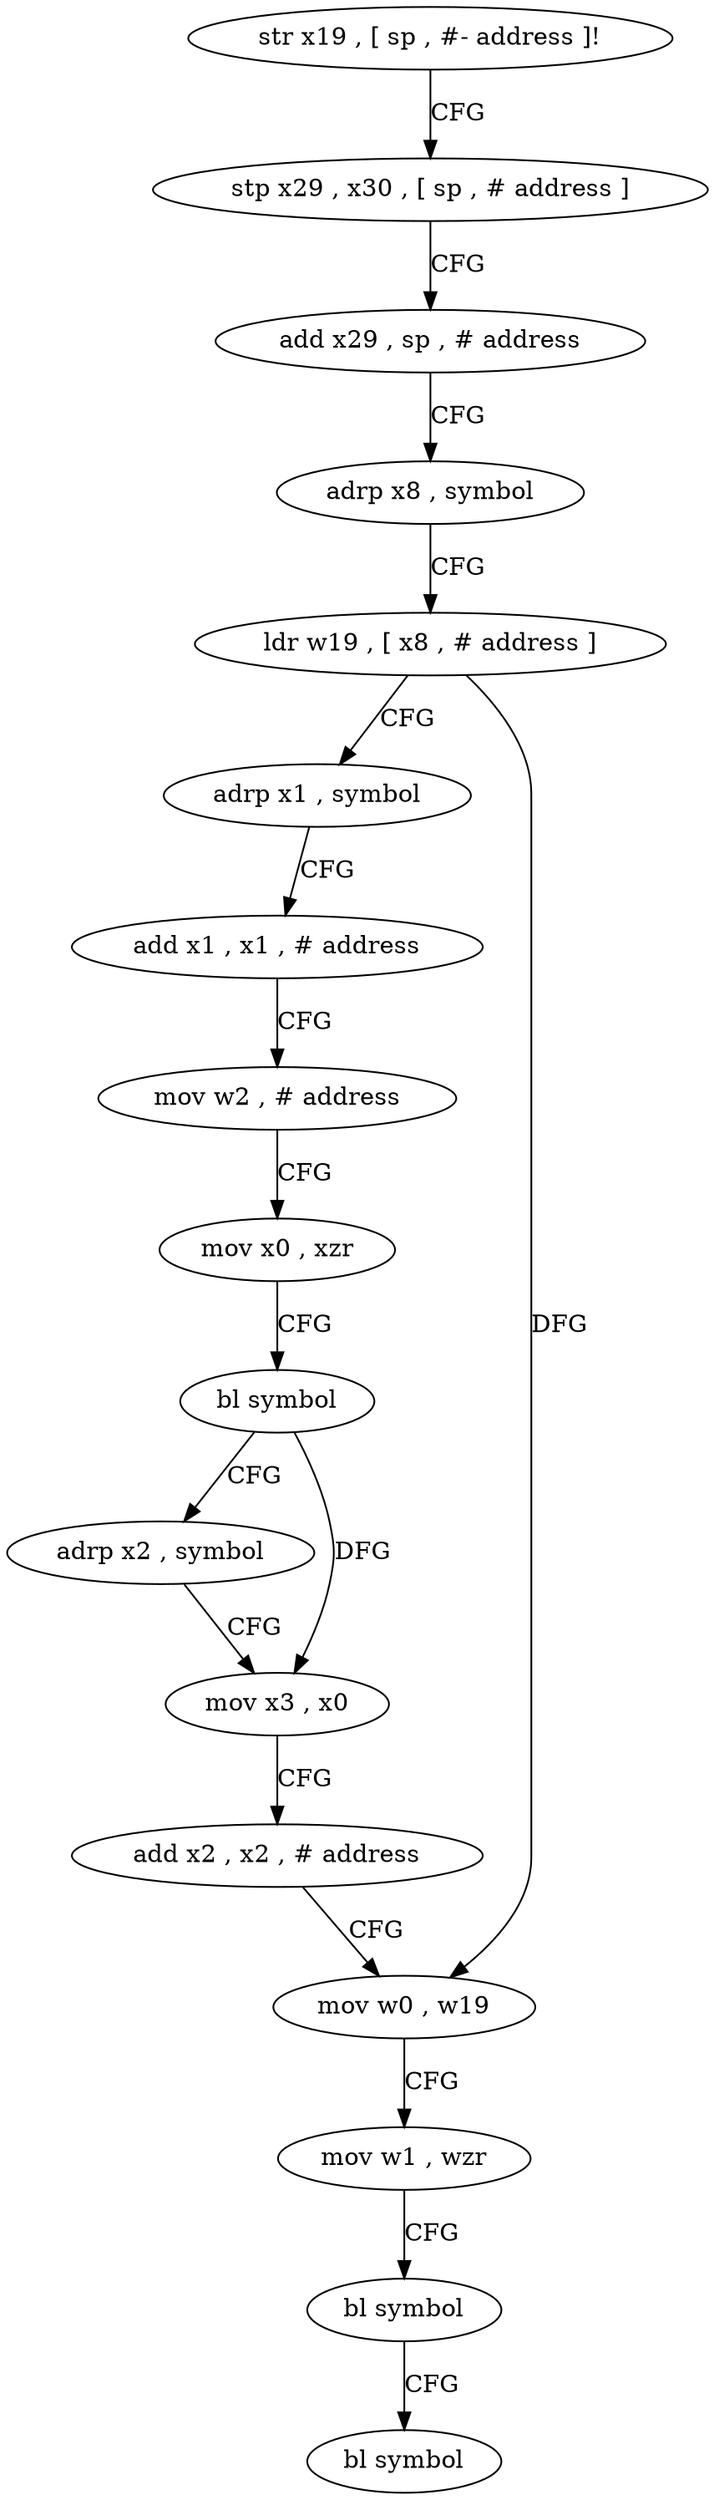 digraph "func" {
"4225768" [label = "str x19 , [ sp , #- address ]!" ]
"4225772" [label = "stp x29 , x30 , [ sp , # address ]" ]
"4225776" [label = "add x29 , sp , # address" ]
"4225780" [label = "adrp x8 , symbol" ]
"4225784" [label = "ldr w19 , [ x8 , # address ]" ]
"4225788" [label = "adrp x1 , symbol" ]
"4225792" [label = "add x1 , x1 , # address" ]
"4225796" [label = "mov w2 , # address" ]
"4225800" [label = "mov x0 , xzr" ]
"4225804" [label = "bl symbol" ]
"4225808" [label = "adrp x2 , symbol" ]
"4225812" [label = "mov x3 , x0" ]
"4225816" [label = "add x2 , x2 , # address" ]
"4225820" [label = "mov w0 , w19" ]
"4225824" [label = "mov w1 , wzr" ]
"4225828" [label = "bl symbol" ]
"4225832" [label = "bl symbol" ]
"4225768" -> "4225772" [ label = "CFG" ]
"4225772" -> "4225776" [ label = "CFG" ]
"4225776" -> "4225780" [ label = "CFG" ]
"4225780" -> "4225784" [ label = "CFG" ]
"4225784" -> "4225788" [ label = "CFG" ]
"4225784" -> "4225820" [ label = "DFG" ]
"4225788" -> "4225792" [ label = "CFG" ]
"4225792" -> "4225796" [ label = "CFG" ]
"4225796" -> "4225800" [ label = "CFG" ]
"4225800" -> "4225804" [ label = "CFG" ]
"4225804" -> "4225808" [ label = "CFG" ]
"4225804" -> "4225812" [ label = "DFG" ]
"4225808" -> "4225812" [ label = "CFG" ]
"4225812" -> "4225816" [ label = "CFG" ]
"4225816" -> "4225820" [ label = "CFG" ]
"4225820" -> "4225824" [ label = "CFG" ]
"4225824" -> "4225828" [ label = "CFG" ]
"4225828" -> "4225832" [ label = "CFG" ]
}
